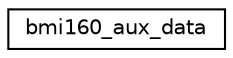 digraph "Graphical Class Hierarchy"
{
  edge [fontname="Helvetica",fontsize="10",labelfontname="Helvetica",labelfontsize="10"];
  node [fontname="Helvetica",fontsize="10",shape=record];
  rankdir="LR";
  Node1 [label="bmi160_aux_data",height=0.2,width=0.4,color="black", fillcolor="white", style="filled",URL="$structbmi160__aux__data.html",tooltip="bmi160 aux data structure which comprises of 8 bytes of accel data "];
}
